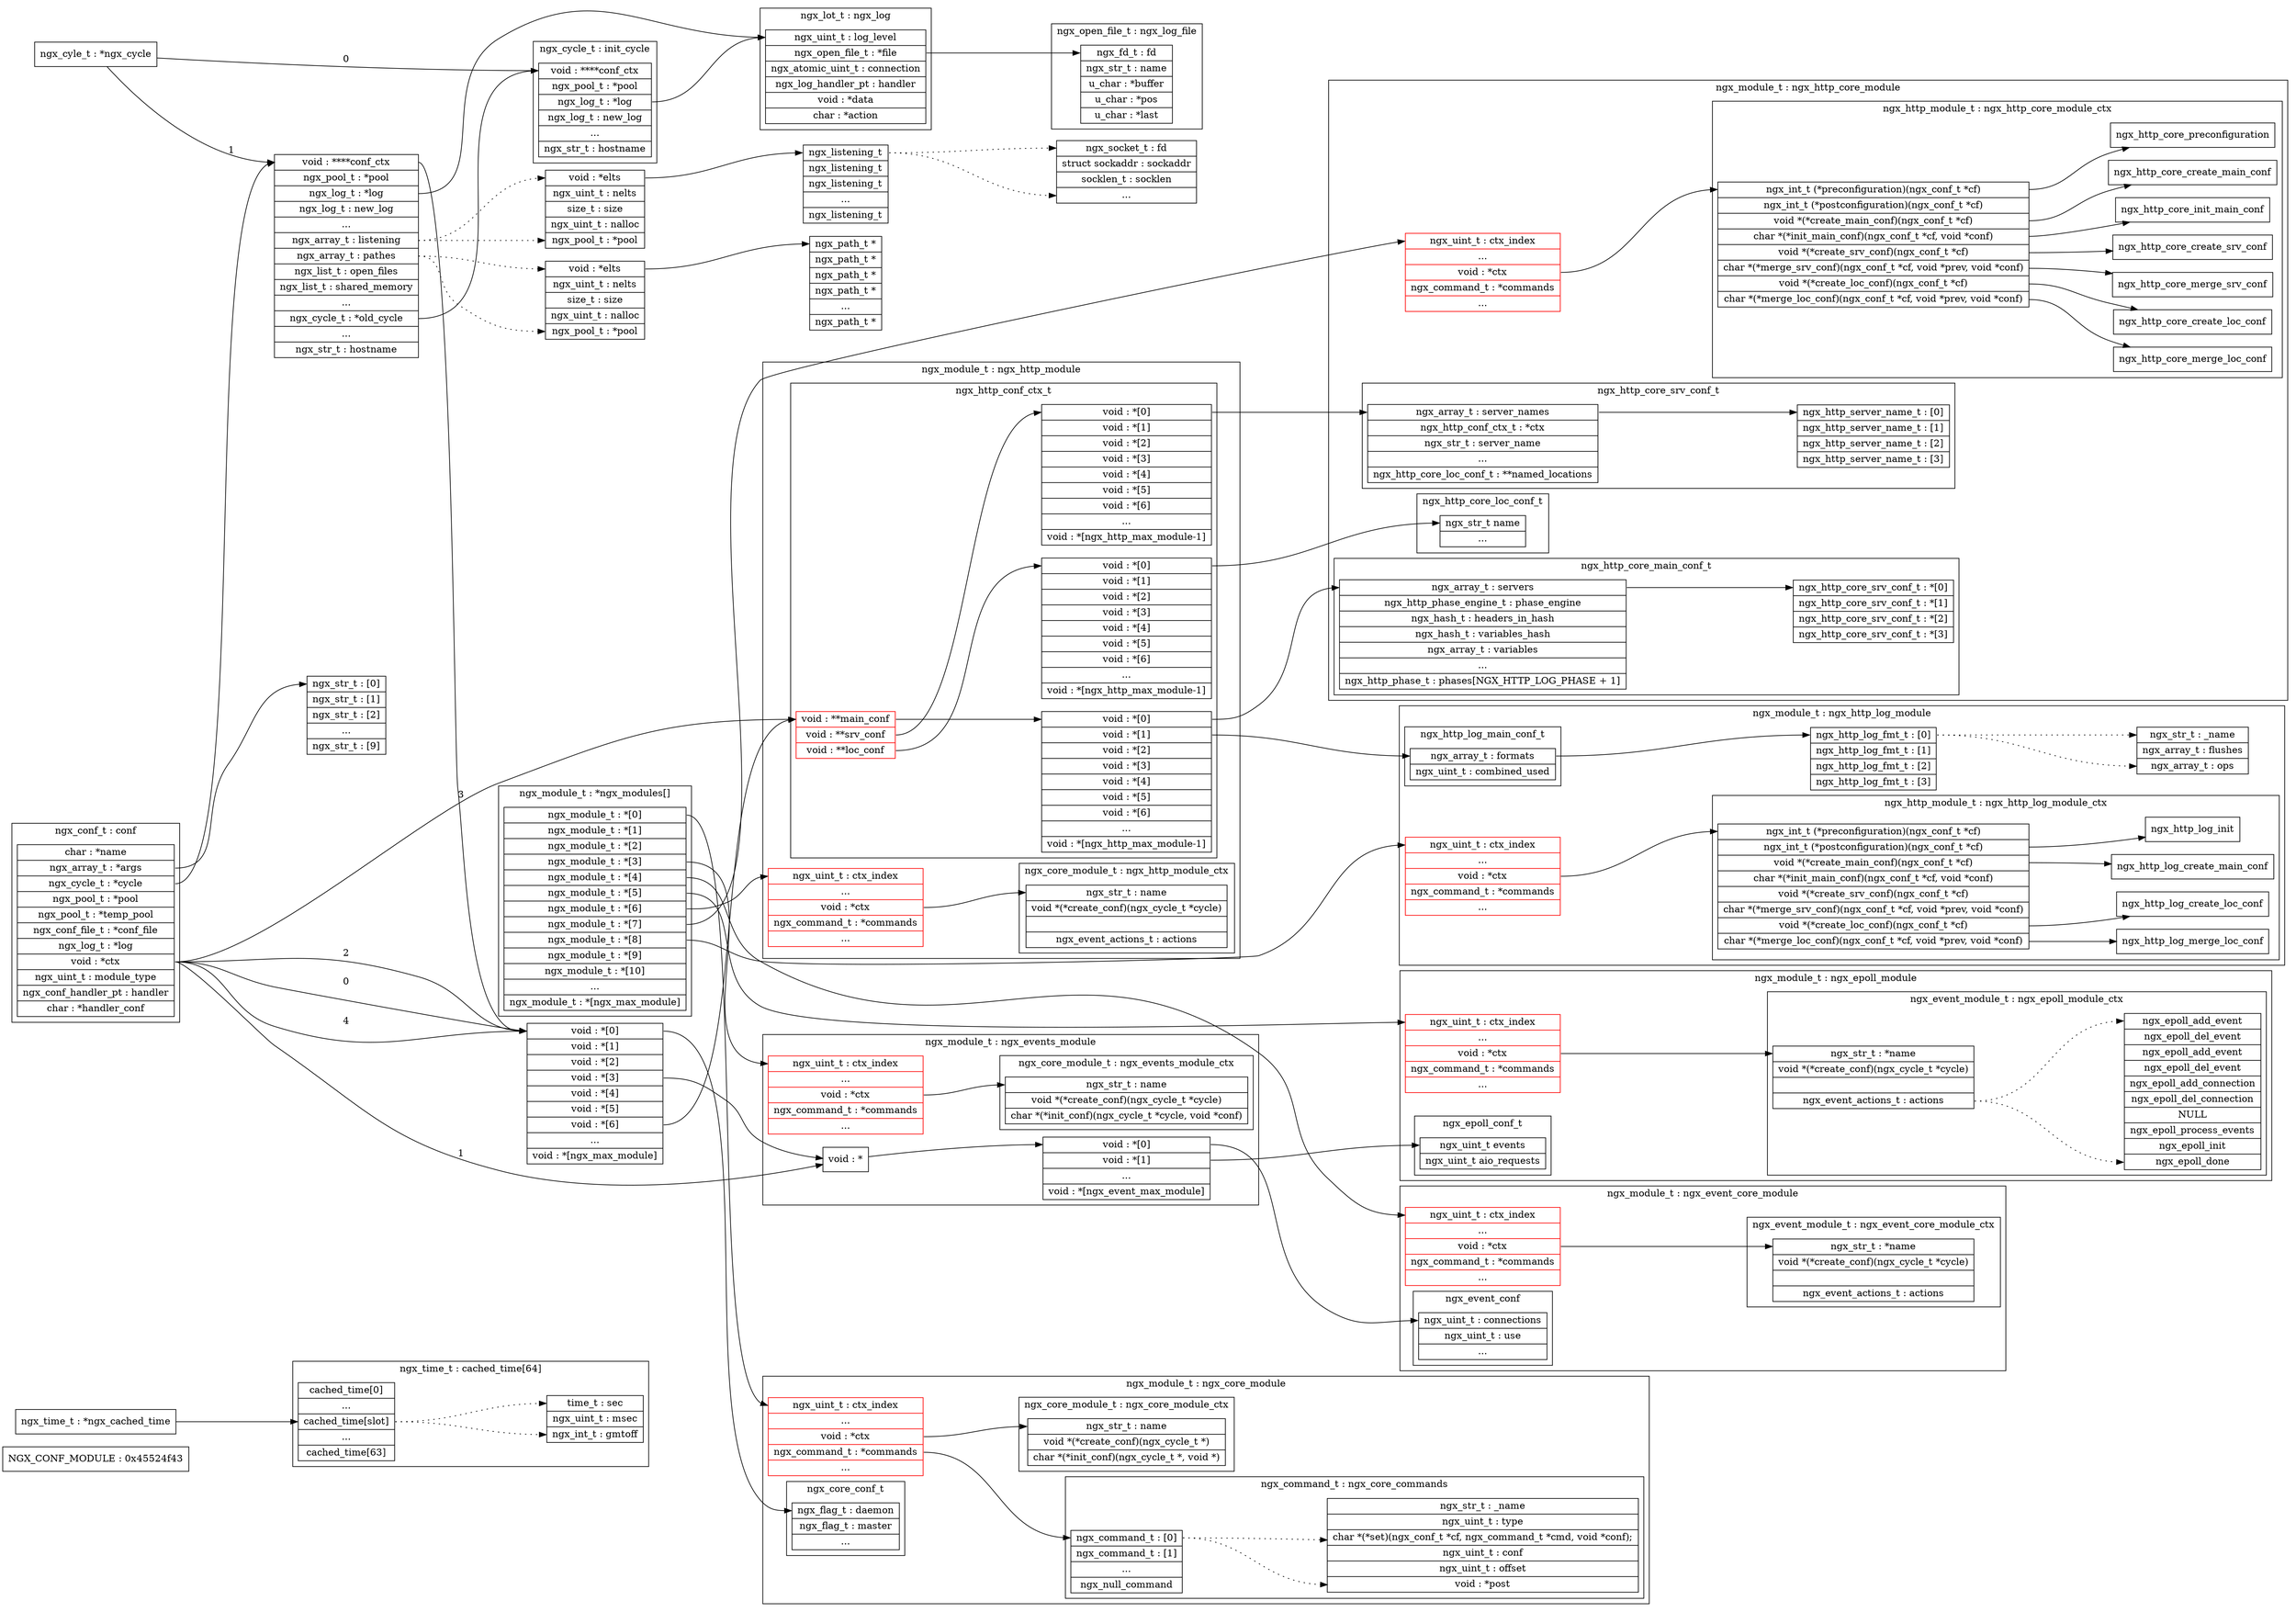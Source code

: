 digraph nginx {
    node [
        shape = "record",
    ];

    rankdir = LR;
    ranksep = 1.6;

    // constants
    n_ngx_constants [label = "<0>NGX_CONF_MODULE : 0x45524f43"];

    // ngx_cached_time
    n_ngx_cached_time [label = "ngx_time_t : *ngx_cached_time"];

    // cached_time[64]
    subgraph cluster_cached_time_array {
        label = "ngx_time_t : cached_time[64]";

        n_cached_time_array [label = "<0>cached_time[0] | \
                                      <f>... | \
                                      <slot>cached_time[slot] | \
                                      <b>... | \
                                      <63>cached_time[63]"];
        n_cached_time_ngx_time_t [label = "<sec>time_t : sec | \
                                           <msec>ngx_uint_t : msec | \
                                           <gmtoff>ngx_int_t : gmtoff"];

        n_cached_time_array:slot -> n_cached_time_ngx_time_t:sec [
            style = "dotted",
        ];
        n_cached_time_array:slot -> n_cached_time_ngx_time_t:gmtoff [
            style = "dotted",
        ];
    };

    // ngx_log_file
    subgraph cluster_ngx_log_file {
        label = "ngx_open_file_t : ngx_log_file";

        n_ngx_log_file [label = "<fd>ngx_fd_t : fd | \
                                 <_name>ngx_str_t : name | \
                                 <buffer>u_char : *buffer | \
                                 <pos>u_char : *pos | \
                                 <last>u_char : *last"];
    };

    // ngx_log
    subgraph cluster_ngx_log {
        label = "ngx_lot_t : ngx_log";

        n_ngx_log [label = "<log_level>ngx_uint_t : log_level | \
                            <file>ngx_open_file_t : *file | \
                            <connection>ngx_atomic_uint_t : connection | \
                            <handler>ngx_log_handler_pt : handler | \
                            <data>void : *data | \
                            <action>char : *action"];
    };

    // ngx_cycle
    n_ngx_cycle [label = "ngx_cyle_t : *ngx_cycle"];

    // init_cycle
    subgraph cluster_init_cycle {
        label = "ngx_cycle_t : init_cycle";

        n_init_cycle [label = "<conf_ctx>void : ****conf_ctx | \
                               <pool>ngx_pool_t : *pool | \
                               <log>ngx_log_t : *log | \
                               <new_log>ngx_log_t : new_log | \
                               ... | \
                               <hostname>ngx_str_t : hostname"];
    };

    // anonymity_cyle
    n_anonymity_cycle [label = "<conf_ctx>void : ****conf_ctx | \
                                <pool>ngx_pool_t : *pool | \
                                <log>ngx_log_t : *log | \
                                <new_log>ngx_log_t : new_log | \
                                ... | \
                                <listening>ngx_array_t : listening | \
                                <pathes>ngx_array_t : pathes | \
                                <open_files>ngx_list_t : open_files | \
                                <shared_memory>ngx_list_t : shared_memory | \
                                ... | \
                                <old_cycle>ngx_cycle_t : *old_cycle | \
                                ... | \
                                <hostname>ngx_str_t : hostname"];
    n_anonymity_cycle_conf_ctx [label = "<0>void : *[0] | \
                                         <1>void : *[1] | \
                                         <2>void : *[2] | \
                                         <3>void : *[3] | \
                                         <4>void : *[4] | \
                                         <5>void : *[5] | \
                                         <6>void : *[6] | \
                                         ... | \
                                         <ngx_max_moule>void : \
                                             *[ngx_max_module]"];
    n_anonymity_cycle_listening [label = "<elts>void : *elts | \
                                          <nelts>ngx_uint_t : nelts | \
                                          <size>size_t : size | \
                                          <nalloc>ngx_uint_t : nalloc | \
                                          <pool>ngx_pool_t : *pool"];
    n_anonymity_cycle_listening_array [label = "<0>ngx_listening_t | \
                                                <1>ngx_listening_t | \
                                                <1>ngx_listening_t | \
                                                ... | \
                                                <nalloc>ngx_listening_t"];
    n_anonymity_cycle_listening_array_elmt [
        label = "<fd>ngx_socket_t : fd | \
                 <sockaddr>struct sockaddr :  sockaddr | \
                 <socklen>socklen_t : socklen | \
                 <end>..."
    ];
    n_anonymity_cycle_pathes [label = "<elts>void : *elts | \
                                       <nelts>ngx_uint_t : nelts | \
                                       <size>size_t : size | \
                                       <nalloc>ngx_uint_t : nalloc | \
                                       <pool>ngx_pool_t : *pool"];
    n_anonymity_cycle_pathes_array [label = "<0>ngx_path_t * | \
                                             <1>ngx_path_t * | \
                                             <2>ngx_path_t * | \
                                             <3>ngx_path_t * | \
                                             ... | \
                                             <nalloc>ngx_path_t *"];
    n_anonymity_cycle:listening -> n_anonymity_cycle_listening:elts [
        style = "dotted",
    ];
    n_anonymity_cycle:listening -> n_anonymity_cycle_listening:pool [
        style = "dotted",
    ];
    n_anonymity_cycle:pathes -> n_anonymity_cycle_pathes:elts [
        style = "dotted",
    ];
    n_anonymity_cycle:pathes -> n_anonymity_cycle_pathes:pool [
        style = "dotted",
    ];
    n_anonymity_cycle_listening_array:0
        -> n_anonymity_cycle_listening_array_elmt:fd [style = "dotted"];
    n_anonymity_cycle_listening_array:0
        -> n_anonymity_cycle_listening_array_elmt:end [style = "dotted"];

    // ***** ngx_modules {{
    subgraph cluster_ngx_modules {
        label = "ngx_module_t : *ngx_modules[]";

        n_ngx_modules [label = "<0>ngx_module_t : *[0] | \
                                <1>ngx_module_t : *[1] | \
                                <2>ngx_module_t : *[2] | \
                                <3>ngx_module_t : *[3] | \
                                <4>ngx_module_t : *[4] | \
                                <5>ngx_module_t : *[5] | \
                                <6>ngx_module_t : *[6] | \
                                <7>ngx_module_t : *[7] | \
                                <8>ngx_module_t : *[8] | \
                                <9>ngx_module_t : *[9] | \
                                <10>ngx_module_t : *[10] | \
                                ... | \
                                <ngx_max_module>ngx_module_t : \
                                    *[ngx_max_module]"];
    };

    // ngx_core_module
    subgraph cluster_ngx_core_module {
        label = "ngx_module_t : ngx_core_module";

        subgraph cluster_ngx_core_conf_t {
            label = "ngx_core_conf_t";

            n_ngx_core_conf [label = "<daemon>ngx_flag_t : daemon | \
                                      <master>ngx_flag_t : master | \
                                      <end>..."];
        };
        subgraph cluster_ngx_core_module_ctx {
            label = "ngx_core_module_t : ngx_core_module_ctx";

            n_ngx_core_module_ctx [
                label = "<_name>ngx_str_t : name | \
                         <create_conf>void *(*create_conf)(ngx_cycle_t *) | \
                         <init_conf>char *(*init_conf)(ngx_cycle_t *, void *)"
            ];
        };
        subgraph cluster_ngx_core_commands {
            label = "ngx_command_t : ngx_core_commands";

            n_ngx_core_commands [
                label = "<0>ngx_command_t : [0] | \
                         <1>ngx_command_t : [1] | \
                         ... | \
                         <end>ngx_null_command",
            ];
            n_ngx_core_commands_elmt [
                label = "<name>ngx_str_t : _name | \
                         <type>ngx_uint_t : type | \
                         <set>char *(*set)(ngx_conf_t *cf, \
                                           ngx_command_t *cmd, \
                                           void *conf); | \
                         <conf>ngx_uint_t : conf | \
                         <offset>ngx_uint_t : offset | \
                         <post>void : *post",
            ];
            n_ngx_core_commands:0 -> n_ngx_core_commands_elmt:_name [
                style = "dotted",
            ]
            n_ngx_core_commands:0 -> n_ngx_core_commands_elmt:post [
                style = "dotted",
            ]
        };
        n_ngx_core_module [
            label = "<ctx_index>ngx_uint_t : ctx_index | \
                     ... | \
                     <ctx>void : *ctx | \
                     <commands>ngx_command_t : *commands | \
                     ...",
            color = "red",
        ];

        n_ngx_core_module:ctx -> n_ngx_core_module_ctx:_name;
        n_ngx_core_module:commands -> n_ngx_core_commands:0;
    };

    // ngx_events_module
    subgraph cluster_ngx_events_module {
        label = "ngx_module_t : ngx_events_module";

        n_ngx_events_module [
            label = "<ctx_index>ngx_uint_t : ctx_index | \
                     ... | \
                     <ctx>void : *ctx | \
                     <commands>ngx_command_t : *commands | \
                     ...",
            color = "red",
        ];
        subgraph cluster_ngx_events_module_ctx {
            label = "ngx_core_module_t : ngx_events_module_ctx";

            n_ngx_events_module_ctx [
                label = "<_name>ngx_str_t : name | \
                         <create_conf>void \
                             *(*create_conf)(ngx_cycle_t *cycle) | \
                         <init_conf>char *(*init_conf)(ngx_cycle_t *cycle, \
                                                       void *conf)",
            ];
        };
        n_ngx_events_module_ctx_array [
            label = "<0>void : *[0] | \
                     <1>void : *[1] | \
                     ... | \
                     <ngx_event_max_module>void : *[ngx_event_max_module]",
        ];
        n_ngx_events_module_ctx_ptr [
            label = "void : *",
        ];

        n_ngx_events_module_ctx_ptr -> n_ngx_events_module_ctx_array:0;
        n_ngx_events_module:ctx -> n_ngx_events_module_ctx:_name;
    };

    // ngx_event_core_module
    subgraph cluster_ngx_event_core_module {
        label = "ngx_module_t : ngx_event_core_module";

        n_ngx_event_core_module [
            label = "<ctx_index>ngx_uint_t : ctx_index | \
                     ... | \
                     <ctx>void : *ctx | \
                     <commands>ngx_command_t : *commands | \
                     ...",
            color = "red",
        ];
        subgraph cluster_ngx_event_module_ctx {
            label = "ngx_event_module_t : ngx_event_core_module_ctx";

            n_ngx_event_core_module_ctx [
                label = "<name>ngx_str_t : *name | \
                         <create_conf>void \
                             *(*create_conf)(ngx_cycle_t *cycle) | \
                         <init_conf> | \
                         <actions>ngx_event_actions_t : actions",
            ];
        };
        subgraph cluster_ngx_event_conf_t {
            label = "ngx_event_conf";

            n_ngx_event_conf [
                label = "<connections>ngx_uint_t : connections | \
                         <use>ngx_uint_t : use | \
                         <end>...",
            ];
        };

        n_ngx_event_core_module:ctx -> n_ngx_event_core_module_ctx:name;
    };

    // ngx_epoll_module
    subgraph cluster_ngx_epoll_module {
        label = "ngx_module_t : ngx_epoll_module";

        n_ngx_epoll_module [
            label = "<ctx_index>ngx_uint_t : ctx_index | \
                     ... | \
                     <ctx>void : *ctx | \
                     <commands>ngx_command_t : *commands | \
                     ...",
            color = "red",
        ];
        subgraph cluster_ngx_epoll_ctx {
            label = "ngx_event_module_t : ngx_epoll_module_ctx";

            n_ngx_epoll_module_ctx [
                label = "<name>ngx_str_t : *name | \
                         <create_conf>void \
                             *(*create_conf)(ngx_cycle_t *cycle) | \
                         <init_conf> | \
                         <actions>ngx_event_actions_t : actions",
            ];
            n_ngx_epoll_module_ctx_actions [
                label = "<ngx_epoll_add_event>ngx_epoll_add_event | \
                         <ngx_epoll_del_event>ngx_epoll_del_event | \
                         <ngx_epoll_add_event>ngx_epoll_add_event | \
                         <ngx_epoll_del_event>ngx_epoll_del_event | \
                         <ngx_epoll_add_connection>ngx_epoll_add_connection | \
                         <ngx_epoll_del_connection>ngx_epoll_del_connection | \
                         <NULL>NULL | \
                         <ngx_epoll_process_events>ngx_epoll_process_events | \
                         <ngx_epoll_init>ngx_epoll_init | \
                         <ngx_epoll_done>ngx_epoll_done",
            ];

            n_ngx_epoll_module_ctx:actions
                -> n_ngx_epoll_module_ctx_actions:ngx_epoll_add_event [
                style = "dotted",
            ];
            n_ngx_epoll_module_ctx:actions
                -> n_ngx_epoll_module_ctx_actions:ngx_epoll_done [
                style = "dotted",
            ];
        };
        subgraph cluster_ngx_epoll_conf_t {
            label = "ngx_epoll_conf_t";

            n_ngx_epoll_conf [label = "<events>ngx_uint_t events | \
                                       <aio_requests>ngx_uint_t aio_requests"];
        };

        n_ngx_epoll_module:ctx -> n_ngx_epoll_module_ctx:name;
    };

    // ngx_http_module
    subgraph cluster_ngx_http_module {
        label = "ngx_module_t : ngx_http_module";

        n_ngx_http_module [
            label = "<ctx_index>ngx_uint_t : ctx_index | \
                     ... | \
                     <ctx>void : *ctx | \
                     <commands>ngx_command_t : *commands | \
                     ...",
            color = "red",
        ];
        subgraph cluster_ngx_http_module_ctx {
            label = "ngx_core_module_t : ngx_http_module_ctx";

            n_ngx_http_module_ctx [
                label = "<_name>ngx_str_t : name | \
                         <create_conf>void \
                             *(*create_conf)(ngx_cycle_t *cycle) | \
                         <init_conf> | \
                         <actions>ngx_event_actions_t : actions",
            ];
        };
        subgraph cluster_ngx_http_conf_ctx {
            label = "ngx_http_conf_ctx_t";

            n_ngx_http_conf_ctx [
                label = "<main_conf>void : **main_conf | \
                         <srv_conf>void : **srv_conf | \
                         <loc_conf>void : **loc_conf",
                color = "red",
            ];
            n_ngx_http_conf_ctx_main_conf_array [
                label = "<0>void : *[0] | \
                         <1>void : *[1] | \
                         <2>void : *[2] | \
                         <3>void : *[3] | \
                         <4>void : *[4] | \
                         <5>void : *[5] | \
                         <6>void : *[6] | \
                         ... | \
                         <ngx_http_max_module - 1>void : \
                             *[ngx_http_max_module-1]",
            ];
            n_ngx_http_conf_ctx_srv_conf_array [
                label = "<0>void : *[0] | \
                         <1>void : *[1] | \
                         <2>void : *[2] | \
                         <3>void : *[3] | \
                         <4>void : *[4] | \
                         <5>void : *[5] | \
                         <6>void : *[6] | \
                         ... | \
                         <ngx_http_max_module - 1>void : \
                             *[ngx_http_max_module-1]",
            ];
            n_ngx_http_conf_ctx_loc_conf_array [
                label = "<0>void : *[0] | \
                         <1>void : *[1] | \
                         <2>void : *[2] | \
                         <3>void : *[3] | \
                         <4>void : *[4] | \
                         <5>void : *[5] | \
                         <6>void : *[6] | \
                         ... | \
                         <ngx_http_max_module - 1>void : \
                             *[ngx_http_max_module-1]",
            ];

            n_ngx_http_conf_ctx:main_conf
                -> n_ngx_http_conf_ctx_main_conf_array:0;
            n_ngx_http_conf_ctx:srv_conf
                -> n_ngx_http_conf_ctx_srv_conf_array:0;
            n_ngx_http_conf_ctx:loc_conf
                -> n_ngx_http_conf_ctx_loc_conf_array:0;
        };

        n_ngx_http_module:ctx -> n_ngx_http_module_ctx:_name;
    };

    // ngx_http_core_module
    subgraph cluster_ngx_http_core_module {
        label = "ngx_module_t : ngx_http_core_module";

        n_ngx_http_core_module [
            label = "<ctx_index>ngx_uint_t : ctx_index | \
                     ... | \
                     <ctx>void : *ctx | \
                     <commands>ngx_command_t : *commands | \
                     ...",
            color = "red",
        ];
        subgraph cluster_ngx_http_core_module_ctx {
            label = "ngx_http_module_t : ngx_http_core_module_ctx";

            n_ngx_http_core_module_ctx [
                label = "<preconfiguration>ngx_int_t \
                             (*preconfiguration)(ngx_conf_t *cf) | \
                         <postconfiguration>ngx_int_t \
                             (*postconfiguration)(ngx_conf_t *cf) | \
                         <create_main_conf>void \
                             *(*create_main_conf)(ngx_conf_t *cf) | \
                         <init_main_conf>char \
                             *(*init_main_conf)(ngx_conf_t *cf, \
                                                void *conf) | \
                         <create_srv_conf>void \
                             *(*create_srv_conf)(ngx_conf_t *cf) | \
                         <merge_srv_conf>char \
                             *(*merge_srv_conf)(ngx_conf_t *cf, \
                                                void *prev, \
                                                void *conf) | \
                         <create_loc_conf>void \
                             *(*create_loc_conf)(ngx_conf_t *cf) | \
                         <merge_loc_conf>char \
                             *(*merge_loc_conf)(ngx_conf_t *cf, \
                                                void *prev, \
                                                void *conf)",
            ];
            n_ngx_http_core_module_ctx:preconfiguration
                -> ngx_http_core_preconfiguration;
            n_ngx_http_core_module_ctx:create_main_conf
                -> ngx_http_core_create_main_conf;
            n_ngx_http_core_module_ctx:init_main_conf
                -> ngx_http_core_init_main_conf;
            n_ngx_http_core_module_ctx:create_srv_conf
                -> ngx_http_core_create_srv_conf;
            n_ngx_http_core_module_ctx:merge_srv_conf
                -> ngx_http_core_merge_srv_conf;
            n_ngx_http_core_module_ctx:create_loc_conf
                -> ngx_http_core_create_loc_conf;
            n_ngx_http_core_module_ctx:merge_loc_conf
                -> ngx_http_core_merge_loc_conf;
        };
        subgraph cluster_ngx_http_core_main_conf {
            label = "ngx_http_core_main_conf_t";

            n_ngx_http_core_main_conf [
                label = "<servers>ngx_array_t : servers | \
                         <phase_engine>ngx_http_phase_engine_t \
                             : phase_engine | \
                         <headers_in_hash>ngx_hash_t : headers_in_hash | \
                         <variables_hash>ngx_hash_t : variables_hash | \
                         <variables>ngx_array_t : variables | \
                         ... | \
                         <phases>ngx_http_phase_t \
                             : phases[NGX_HTTP_LOG_PHASE + 1]",
            ];

            n_ngx_http_core_main_conf_servers [
                label = "<0>ngx_http_core_srv_conf_t : *[0] | \
                         <1>ngx_http_core_srv_conf_t : *[1] | \
                         <2>ngx_http_core_srv_conf_t : *[2] | \
                         <3>ngx_http_core_srv_conf_t : *[3]",
            ];

            n_ngx_http_core_main_conf:servers
                -> n_ngx_http_core_main_conf_servers:0;
            n_ngx_http_conf_ctx_main_conf_array:0
                -> n_ngx_http_core_main_conf:servers;
        };
        subgraph cluster_ngx_http_core_srv_conf {
            label = "ngx_http_core_srv_conf_t";

            n_ngx_http_core_srv_conf [
                label = "<server_names>ngx_array_t : server_names | \
                         <ctx>ngx_http_conf_ctx_t : *ctx | \
                         <server_name>ngx_str_t : server_name | \
                         ... | \
                         <named_locations>ngx_http_core_loc_conf_t \
                             : **named_locations",
            ];
            n_ngx_http_core_srv_conf_server_names [
                label = "<0>ngx_http_server_name_t : [0] | \
                         <1>ngx_http_server_name_t : [1] | \
                         <2>ngx_http_server_name_t : [2] | \
                         <3>ngx_http_server_name_t : [3]",
            ];

            n_ngx_http_core_srv_conf:server_names
                -> n_ngx_http_core_srv_conf_server_names:0;
            n_ngx_http_conf_ctx_srv_conf_array:0
                -> n_ngx_http_core_srv_conf:server_names;
        };
        subgraph cluster_ngx_http_core_loc_conf {
            label = "ngx_http_core_loc_conf_t";

            n_ngx_http_core_loc_conf [
                label = "<_name>ngx_str_t name | \
                         ...",

            ];

            n_ngx_http_conf_ctx_loc_conf_array:0
                -> n_ngx_http_core_loc_conf:_name;
        };

        n_ngx_http_core_module:ctx
            -> n_ngx_http_core_module_ctx:preconfiguration;
    };

    // ngx_http_log_module
    subgraph cluster_ngx_http_log_module {
        label = "ngx_module_t : ngx_http_log_module";

        n_ngx_http_log_module [
            label = "<ctx_index>ngx_uint_t : ctx_index | \
                     ... | \
                     <ctx>void : *ctx | \
                     <commands>ngx_command_t : *commands | \
                     ...",
            color = "red",
        ];
        subgraph cluster_ngx_http_log_module_ctx {
            label = "ngx_http_module_t : ngx_http_log_module_ctx";

            n_ngx_http_log_module_ctx [
                label = "<preconfiguration>ngx_int_t \
                             (*preconfiguration)(ngx_conf_t *cf) | \
                         <postconfiguration>ngx_int_t \
                             (*postconfiguration)(ngx_conf_t *cf) | \
                         <create_main_conf>void \
                             *(*create_main_conf)(ngx_conf_t *cf) | \
                         <init_main_conf>char \
                             *(*init_main_conf)(ngx_conf_t *cf, \
                                                void *conf) | \
                         <create_srv_conf>void \
                             *(*create_srv_conf)(ngx_conf_t *cf) | \
                         <merge_srv_conf>char \
                             *(*merge_srv_conf)(ngx_conf_t *cf, \
                                                void *prev, \
                                                void *conf) | \
                         <create_loc_conf>void \
                             *(*create_loc_conf)(ngx_conf_t *cf) | \
                         <merge_loc_conf>char \
                             *(*merge_loc_conf)(ngx_conf_t *cf, \
                                                void *prev, \
                                                void *conf)",
            ];
            n_ngx_http_log_module_ctx:postconfiguration
                -> ngx_http_log_init;
            n_ngx_http_log_module_ctx:create_main_conf
                -> ngx_http_log_create_main_conf;
            n_ngx_http_log_module_ctx:create_loc_conf
                -> ngx_http_log_create_loc_conf;
            n_ngx_http_log_module_ctx:merge_loc_conf
                -> ngx_http_log_merge_loc_conf;
        };
        subgraph cluster_ngx_http_log_main_conf {
            label = "ngx_http_log_main_conf_t";

            n_ngx_http_log_main_conf [
                label = "<formats>ngx_array_t : formats | \
                         <combined_used>ngx_uint_t : combined_used",
            ];

            n_ngx_http_conf_ctx_main_conf_array:1
                -> n_ngx_http_log_main_conf:formats;
        };

        n_ngx_http_log_fmt_array [
            label = "<0>ngx_http_log_fmt_t : [0] | \
                     <1>ngx_http_log_fmt_t : [1] | \
                     <2>ngx_http_log_fmt_t : [2] | \
                     <3>ngx_http_log_fmt_t : [3]",
        ];
        n_ngx_http_log_fmt_elmt [
            label = "<_name>ngx_str_t : _name | \
                     <flushed>ngx_array_t : flushes | \
                     <ops>ngx_array_t : ops",
        ];
        n_ngx_http_log_fmt_array:0
            -> n_ngx_http_log_fmt_elmt:_name [style = "dotted"];
        n_ngx_http_log_fmt_array:0
            -> n_ngx_http_log_fmt_elmt:ops [style = "dotted"];

        n_ngx_http_log_main_conf:formats
            -> n_ngx_http_log_fmt_array:0;

        n_ngx_http_log_module:ctx
            -> n_ngx_http_log_module_ctx:preconfiguration;
    };

    n_ngx_events_module_ctx_array:0 -> n_ngx_event_conf:connections;
    n_ngx_events_module_ctx_array:1 -> n_ngx_epoll_conf:events;

    n_ngx_modules:0 -> n_ngx_core_module:ctx_index;
    n_ngx_modules:3 -> n_ngx_events_module:ctx_index;
    n_ngx_modules:4 -> n_ngx_event_core_module:ctx_index;
    n_ngx_modules:5 -> n_ngx_epoll_module:ctx_index;
    n_ngx_modules:6 -> n_ngx_http_module:ctx_index;
    n_ngx_modules:7 -> n_ngx_http_core_module:ctx_index;
    n_ngx_modules:8 -> n_ngx_http_log_module:ctx_index;

    // }} ngx_modules *****

    // conf
    subgraph cluster_conf {
        label = "ngx_conf_t : conf";

        n_conf [label = "<_name>char : *name | \
                         <args>ngx_array_t : *args | \
                         <cycle>ngx_cycle_t : *cycle | \
                         <pool>ngx_pool_t : *pool | \
                         <temp_pool>ngx_pool_t : *temp_pool | \
                         <conf_file>ngx_conf_file_t : *conf_file | \
                         <log>ngx_log_t : *log | \
                         <ctx>void : *ctx | \
                         <module_type>ngx_uint_t : module_type | \
                         <handler>ngx_conf_handler_pt : handler | \
                         <handler_conf>char : *handler_conf"];
    };
    n_conf_args [label = "<0>ngx_str_t : [0] | \
                          <1>ngx_str_t : [1] | \
                          <2>ngx_str_t : [2] | \
                          ... | \
                          <9>ngx_str_t : [9]"];

    // ********** relationship **********
    n_ngx_cached_time -> n_cached_time_array:slot;

    n_ngx_log:file -> n_ngx_log_file:fd;

    n_init_cycle:log -> n_ngx_log:log_level;
    n_ngx_cycle -> n_init_cycle:conf_ctx [label = "0"];
    n_ngx_cycle -> n_anonymity_cycle:conf_ctx [label = "1"];
    n_anonymity_cycle:conf_ctx -> n_anonymity_cycle_conf_ctx:0;
    n_anonymity_cycle_conf_ctx:0 -> n_ngx_core_conf:daemon;
    n_anonymity_cycle_conf_ctx:3 -> n_ngx_events_module_ctx_ptr;
    n_anonymity_cycle_conf_ctx:6 -> n_ngx_http_conf_ctx:main_conf;
    n_anonymity_cycle:log -> n_ngx_log:log_level;
    n_anonymity_cycle:old_cycle -> n_init_cycle:conf_ctx;
    n_anonymity_cycle_pathes:elts -> n_anonymity_cycle_pathes_array:0;
    n_anonymity_cycle_listening:elts -> n_anonymity_cycle_listening_array:0;

    n_conf:args -> n_conf_args:0;
    n_conf:ctx -> n_anonymity_cycle_conf_ctx:0 [label = "0"];
    n_conf:ctx -> n_ngx_events_module_ctx_ptr [label = "1"];
    n_conf:ctx -> n_anonymity_cycle_conf_ctx:0 [label = "2"];
    n_conf:ctx -> n_ngx_http_conf_ctx:main_conf [label = "3"];
    n_conf:ctx -> n_anonymity_cycle_conf_ctx:0 [label = "4"];
    n_conf:cycle -> n_anonymity_cycle:conf_ctx;
}
